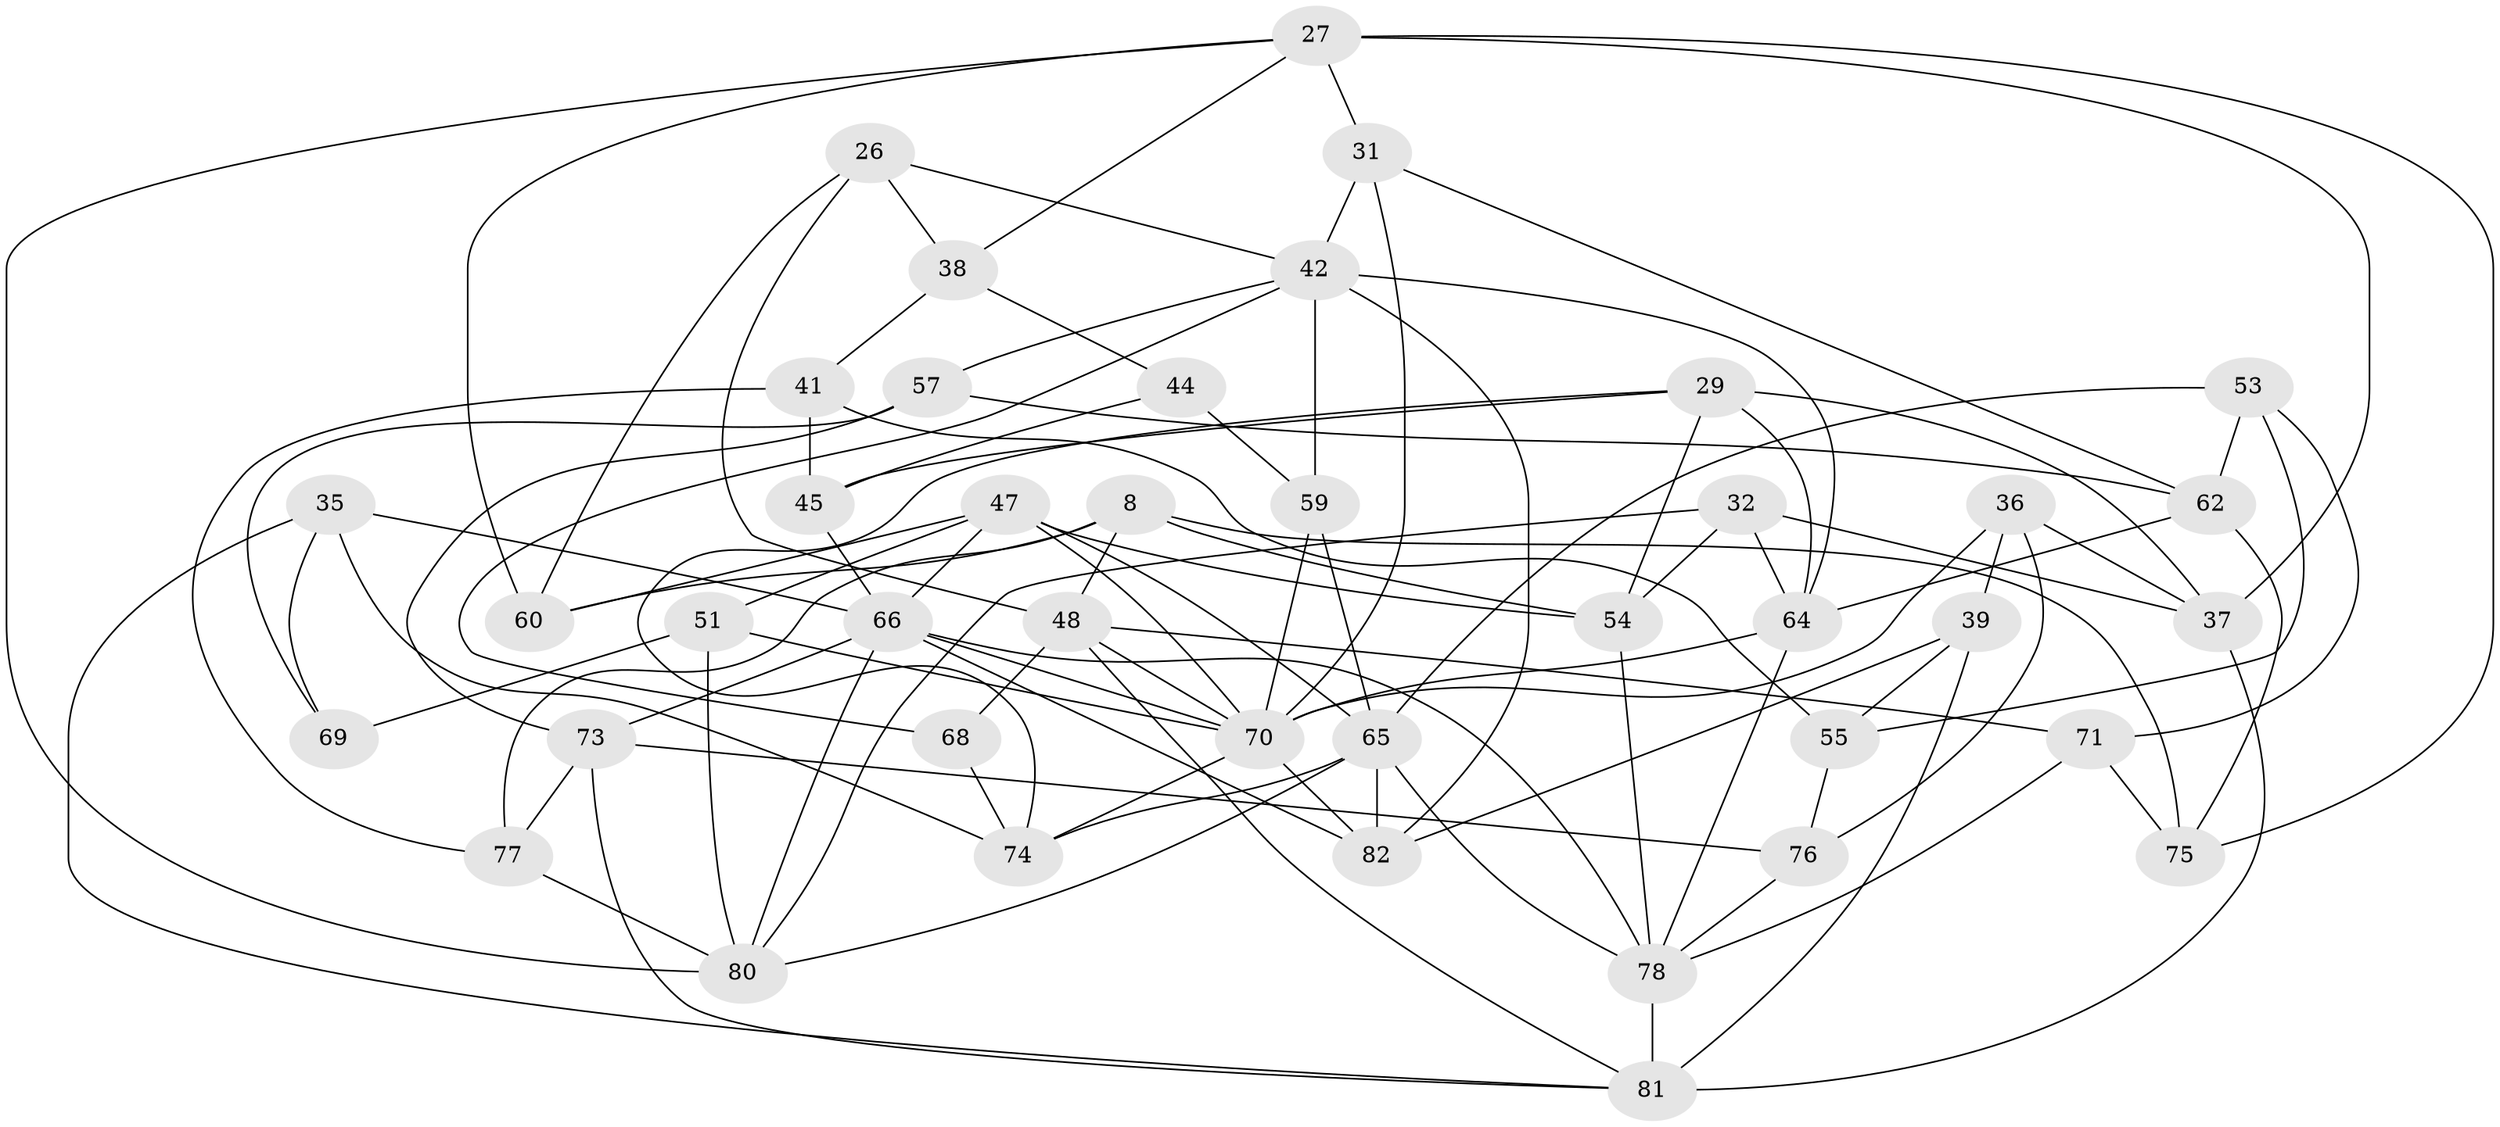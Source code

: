 // original degree distribution, {4: 1.0}
// Generated by graph-tools (version 1.1) at 2025/59/03/09/25 04:59:25]
// undirected, 41 vertices, 100 edges
graph export_dot {
graph [start="1"]
  node [color=gray90,style=filled];
  8 [super="+5"];
  26;
  27 [super="+22"];
  29 [super="+16"];
  31;
  32;
  35;
  36;
  37 [super="+14"];
  38;
  39;
  41;
  42 [super="+33+34"];
  44;
  45;
  47 [super="+20+13"];
  48 [super="+21"];
  51 [super="+6"];
  53;
  54 [super="+43"];
  55;
  57;
  59 [super="+23"];
  60;
  62 [super="+11"];
  64 [super="+46+61"];
  65 [super="+24+17"];
  66 [super="+49+30"];
  68;
  69;
  70 [super="+50"];
  71;
  73 [super="+67"];
  74 [super="+58+52"];
  75 [super="+28"];
  76;
  77;
  78 [super="+56"];
  80 [super="+19+63"];
  81 [super="+40+79"];
  82 [super="+72"];
  8 -- 77;
  8 -- 75 [weight=2];
  8 -- 54;
  8 -- 48;
  8 -- 60;
  26 -- 38;
  26 -- 60;
  26 -- 42;
  26 -- 48;
  27 -- 60;
  27 -- 31;
  27 -- 37;
  27 -- 80;
  27 -- 75;
  27 -- 38;
  29 -- 54 [weight=2];
  29 -- 37 [weight=2];
  29 -- 74;
  29 -- 45;
  29 -- 64 [weight=2];
  31 -- 42;
  31 -- 62;
  31 -- 70;
  32 -- 80;
  32 -- 37;
  32 -- 54;
  32 -- 64;
  35 -- 69;
  35 -- 66;
  35 -- 81;
  35 -- 74;
  36 -- 76;
  36 -- 70;
  36 -- 39;
  36 -- 37;
  37 -- 81;
  38 -- 41;
  38 -- 44;
  39 -- 55;
  39 -- 81;
  39 -- 82;
  41 -- 77;
  41 -- 55;
  41 -- 45;
  42 -- 57;
  42 -- 59 [weight=2];
  42 -- 82 [weight=3];
  42 -- 64;
  42 -- 68;
  44 -- 59 [weight=2];
  44 -- 45;
  45 -- 66;
  47 -- 66;
  47 -- 51 [weight=2];
  47 -- 60;
  47 -- 54 [weight=2];
  47 -- 65;
  47 -- 70;
  48 -- 68;
  48 -- 81;
  48 -- 70;
  48 -- 71;
  51 -- 69 [weight=2];
  51 -- 70;
  51 -- 80;
  53 -- 55;
  53 -- 62;
  53 -- 71;
  53 -- 65;
  54 -- 78 [weight=2];
  55 -- 76;
  57 -- 69;
  57 -- 62;
  57 -- 73;
  59 -- 65;
  59 -- 70;
  62 -- 75 [weight=2];
  62 -- 64;
  64 -- 70 [weight=2];
  64 -- 78;
  65 -- 80 [weight=2];
  65 -- 78;
  65 -- 82 [weight=2];
  65 -- 74 [weight=2];
  66 -- 82;
  66 -- 78;
  66 -- 80 [weight=2];
  66 -- 73 [weight=2];
  66 -- 70;
  68 -- 74 [weight=2];
  70 -- 74 [weight=2];
  70 -- 82;
  71 -- 75;
  71 -- 78;
  73 -- 77;
  73 -- 76;
  73 -- 81;
  76 -- 78;
  77 -- 80;
  78 -- 81 [weight=3];
}
